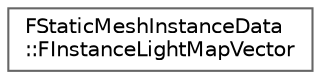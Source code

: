 digraph "Graphical Class Hierarchy"
{
 // INTERACTIVE_SVG=YES
 // LATEX_PDF_SIZE
  bgcolor="transparent";
  edge [fontname=Helvetica,fontsize=10,labelfontname=Helvetica,labelfontsize=10];
  node [fontname=Helvetica,fontsize=10,shape=box,height=0.2,width=0.4];
  rankdir="LR";
  Node0 [id="Node000000",label="FStaticMeshInstanceData\l::FInstanceLightMapVector",height=0.2,width=0.4,color="grey40", fillcolor="white", style="filled",URL="$d5/dd1/structFStaticMeshInstanceData_1_1FInstanceLightMapVector.html",tooltip=" "];
}
